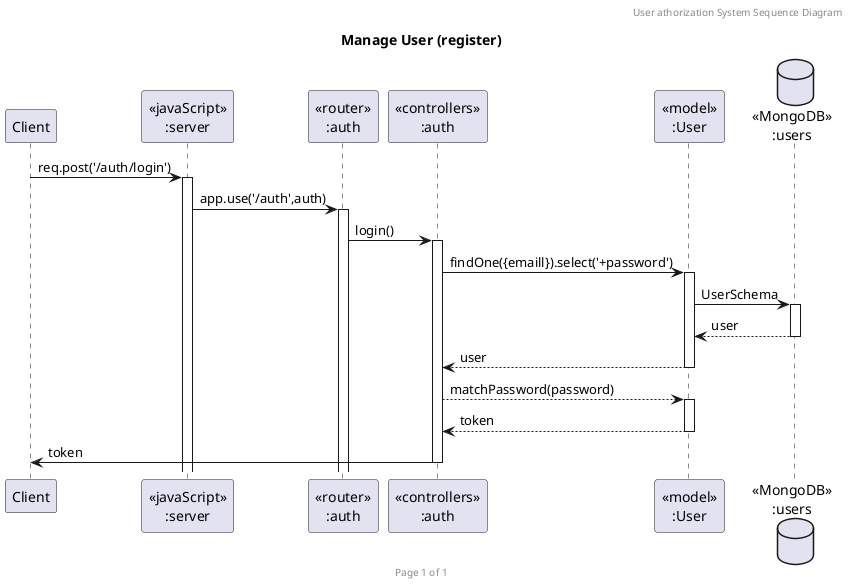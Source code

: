 @startuml Manage User (register)

header User athorization System Sequence Diagram
footer Page %page% of %lastpage%
title "Manage User (register)"

participant "Client" as client
participant "<<javaScript>>\n:server" as server
participant "<<router>>\n:auth" as routerAuth
participant "<<controllers>>\n:auth" as controllersAuth
participant "<<model>>\n:User" as modelUser
database "<<MongoDB>>\n:users" as usersDatabase

client->server ++:req.post('/auth/login')
server->routerAuth ++:app.use('/auth',auth)
routerAuth -> controllersAuth ++:login()
controllersAuth->modelUser ++:findOne({emaill}).select('+password')
modelUser ->usersDatabase ++: UserSchema
usersDatabase --> modelUser --: user
controllersAuth <-- modelUser --:user
controllersAuth --> modelUser ++:matchPassword(password)
modelUser --> controllersAuth --:token
controllersAuth->client --:token

@enduml